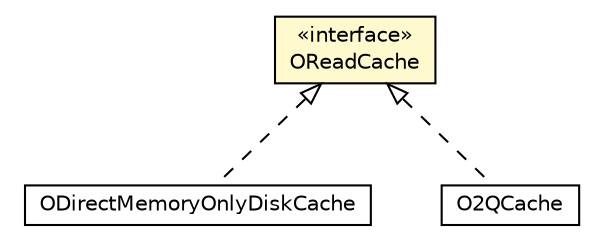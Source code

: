 #!/usr/local/bin/dot
#
# Class diagram 
# Generated by UMLGraph version R5_6-24-gf6e263 (http://www.umlgraph.org/)
#

digraph G {
	edge [fontname="Helvetica",fontsize=10,labelfontname="Helvetica",labelfontsize=10];
	node [fontname="Helvetica",fontsize=10,shape=plaintext];
	nodesep=0.25;
	ranksep=0.5;
	// com.orientechnologies.orient.core.storage.impl.memory.ODirectMemoryOnlyDiskCache
	c2943746 [label=<<table title="com.orientechnologies.orient.core.storage.impl.memory.ODirectMemoryOnlyDiskCache" border="0" cellborder="1" cellspacing="0" cellpadding="2" port="p" href="../impl/memory/ODirectMemoryOnlyDiskCache.html">
		<tr><td><table border="0" cellspacing="0" cellpadding="1">
<tr><td align="center" balign="center"> ODirectMemoryOnlyDiskCache </td></tr>
		</table></td></tr>
		</table>>, URL="../impl/memory/ODirectMemoryOnlyDiskCache.html", fontname="Helvetica", fontcolor="black", fontsize=10.0];
	// com.orientechnologies.orient.core.storage.cache.OReadCache
	c2943753 [label=<<table title="com.orientechnologies.orient.core.storage.cache.OReadCache" border="0" cellborder="1" cellspacing="0" cellpadding="2" port="p" bgcolor="lemonChiffon" href="./OReadCache.html">
		<tr><td><table border="0" cellspacing="0" cellpadding="1">
<tr><td align="center" balign="center"> &#171;interface&#187; </td></tr>
<tr><td align="center" balign="center"> OReadCache </td></tr>
		</table></td></tr>
		</table>>, URL="./OReadCache.html", fontname="Helvetica", fontcolor="black", fontsize=10.0];
	// com.orientechnologies.orient.core.storage.cache.local.twoq.O2QCache
	c2943758 [label=<<table title="com.orientechnologies.orient.core.storage.cache.local.twoq.O2QCache" border="0" cellborder="1" cellspacing="0" cellpadding="2" port="p" href="./local/twoq/O2QCache.html">
		<tr><td><table border="0" cellspacing="0" cellpadding="1">
<tr><td align="center" balign="center"> O2QCache </td></tr>
		</table></td></tr>
		</table>>, URL="./local/twoq/O2QCache.html", fontname="Helvetica", fontcolor="black", fontsize=10.0];
	//com.orientechnologies.orient.core.storage.impl.memory.ODirectMemoryOnlyDiskCache implements com.orientechnologies.orient.core.storage.cache.OReadCache
	c2943753:p -> c2943746:p [dir=back,arrowtail=empty,style=dashed];
	//com.orientechnologies.orient.core.storage.cache.local.twoq.O2QCache implements com.orientechnologies.orient.core.storage.cache.OReadCache
	c2943753:p -> c2943758:p [dir=back,arrowtail=empty,style=dashed];
}

